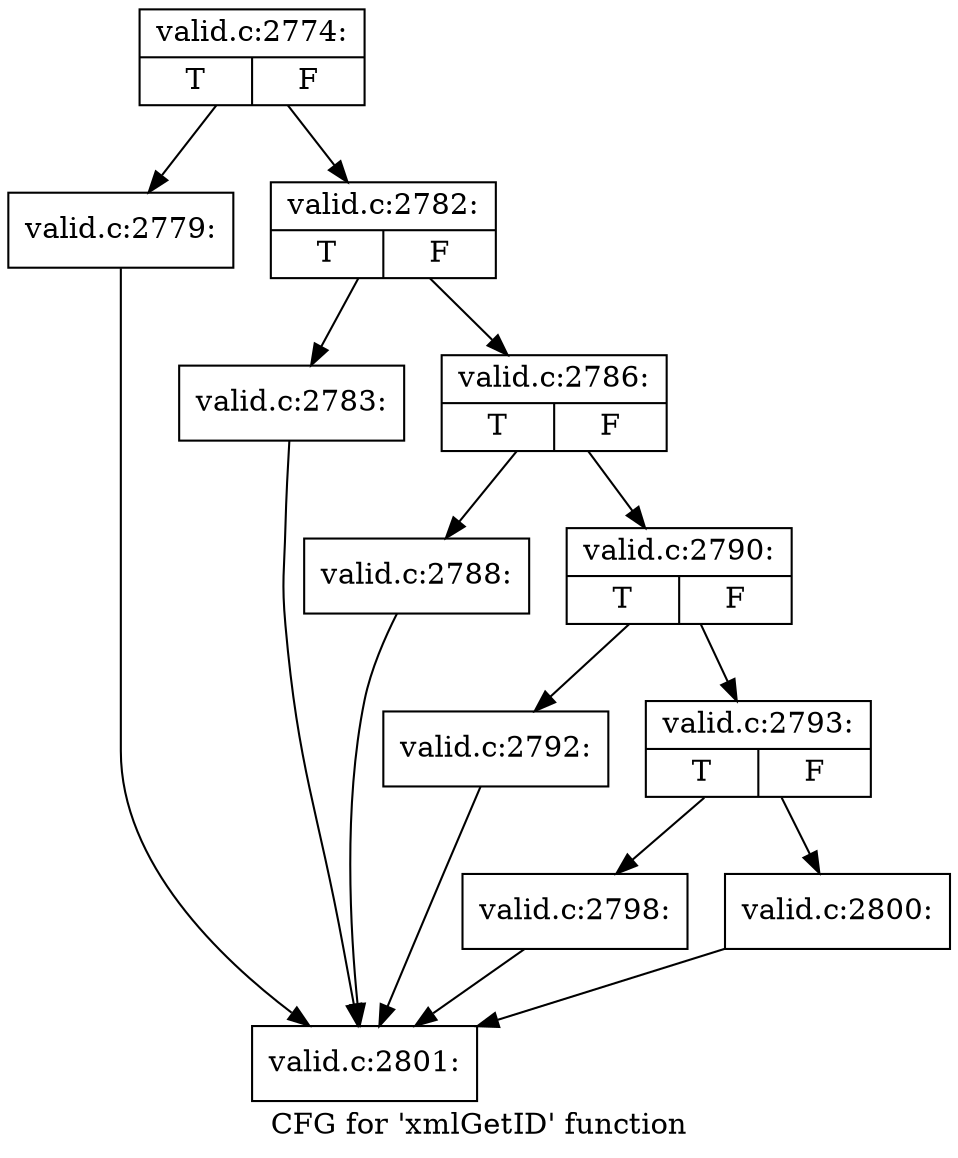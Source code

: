 digraph "CFG for 'xmlGetID' function" {
	label="CFG for 'xmlGetID' function";

	Node0x4ff9e10 [shape=record,label="{valid.c:2774:|{<s0>T|<s1>F}}"];
	Node0x4ff9e10 -> Node0x4e93210;
	Node0x4ff9e10 -> Node0x4f55410;
	Node0x4e93210 [shape=record,label="{valid.c:2779:}"];
	Node0x4e93210 -> Node0x4ffbfc0;
	Node0x4f55410 [shape=record,label="{valid.c:2782:|{<s0>T|<s1>F}}"];
	Node0x4f55410 -> Node0x5000ae0;
	Node0x4f55410 -> Node0x5000b30;
	Node0x5000ae0 [shape=record,label="{valid.c:2783:}"];
	Node0x5000ae0 -> Node0x4ffbfc0;
	Node0x5000b30 [shape=record,label="{valid.c:2786:|{<s0>T|<s1>F}}"];
	Node0x5000b30 -> Node0x5001360;
	Node0x5000b30 -> Node0x50013b0;
	Node0x5001360 [shape=record,label="{valid.c:2788:}"];
	Node0x5001360 -> Node0x4ffbfc0;
	Node0x50013b0 [shape=record,label="{valid.c:2790:|{<s0>T|<s1>F}}"];
	Node0x50013b0 -> Node0x5001b40;
	Node0x50013b0 -> Node0x5001b90;
	Node0x5001b40 [shape=record,label="{valid.c:2792:}"];
	Node0x5001b40 -> Node0x4ffbfc0;
	Node0x5001b90 [shape=record,label="{valid.c:2793:|{<s0>T|<s1>F}}"];
	Node0x5001b90 -> Node0x5001ff0;
	Node0x5001b90 -> Node0x5002040;
	Node0x5001ff0 [shape=record,label="{valid.c:2798:}"];
	Node0x5001ff0 -> Node0x4ffbfc0;
	Node0x5002040 [shape=record,label="{valid.c:2800:}"];
	Node0x5002040 -> Node0x4ffbfc0;
	Node0x4ffbfc0 [shape=record,label="{valid.c:2801:}"];
}
